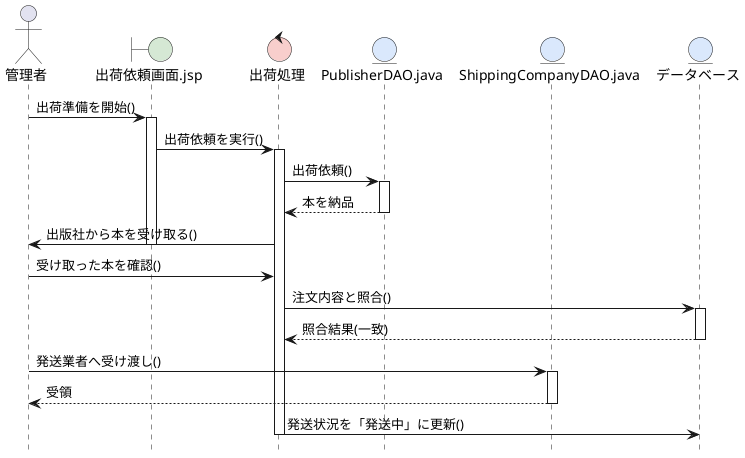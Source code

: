 @startuml 出荷準備シーケンス図
hide footbox
skinparam boundaryBackgroundColor #D5E8D4
skinparam controlBackgroundColor  #F8CECC
skinparam entityBackgroundColor   #DAE8FC

actor 管理者 as Admin
boundary 出荷依頼画面.jsp as B1
control 出荷処理 as C1
entity PublisherDAO.java as Pub
entity ShippingCompanyDAO.java as Ship
entity データベース as DB


' 基本フロー
Admin -> B1: 出荷準備を開始()
activate B1

B1 -> C1: 出荷依頼を実行()
activate C1

C1 -> Pub: 出荷依頼()
activate Pub
Pub --> C1: 本を納品
deactivate Pub

C1 -> Admin: 出版社から本を受け取る()
deactivate B1

Admin -> C1: 受け取った本を確認()
C1 -> DB: 注文内容と照合()
activate DB
DB --> C1: 照合結果(一致)
deactivate DB

Admin -> Ship: 発送業者へ受け渡し()
activate Ship
Ship --> Admin: 受領
deactivate Ship

C1 -> DB: 発送状況を「発送中」に更新()
deactivate C1

@enduml
